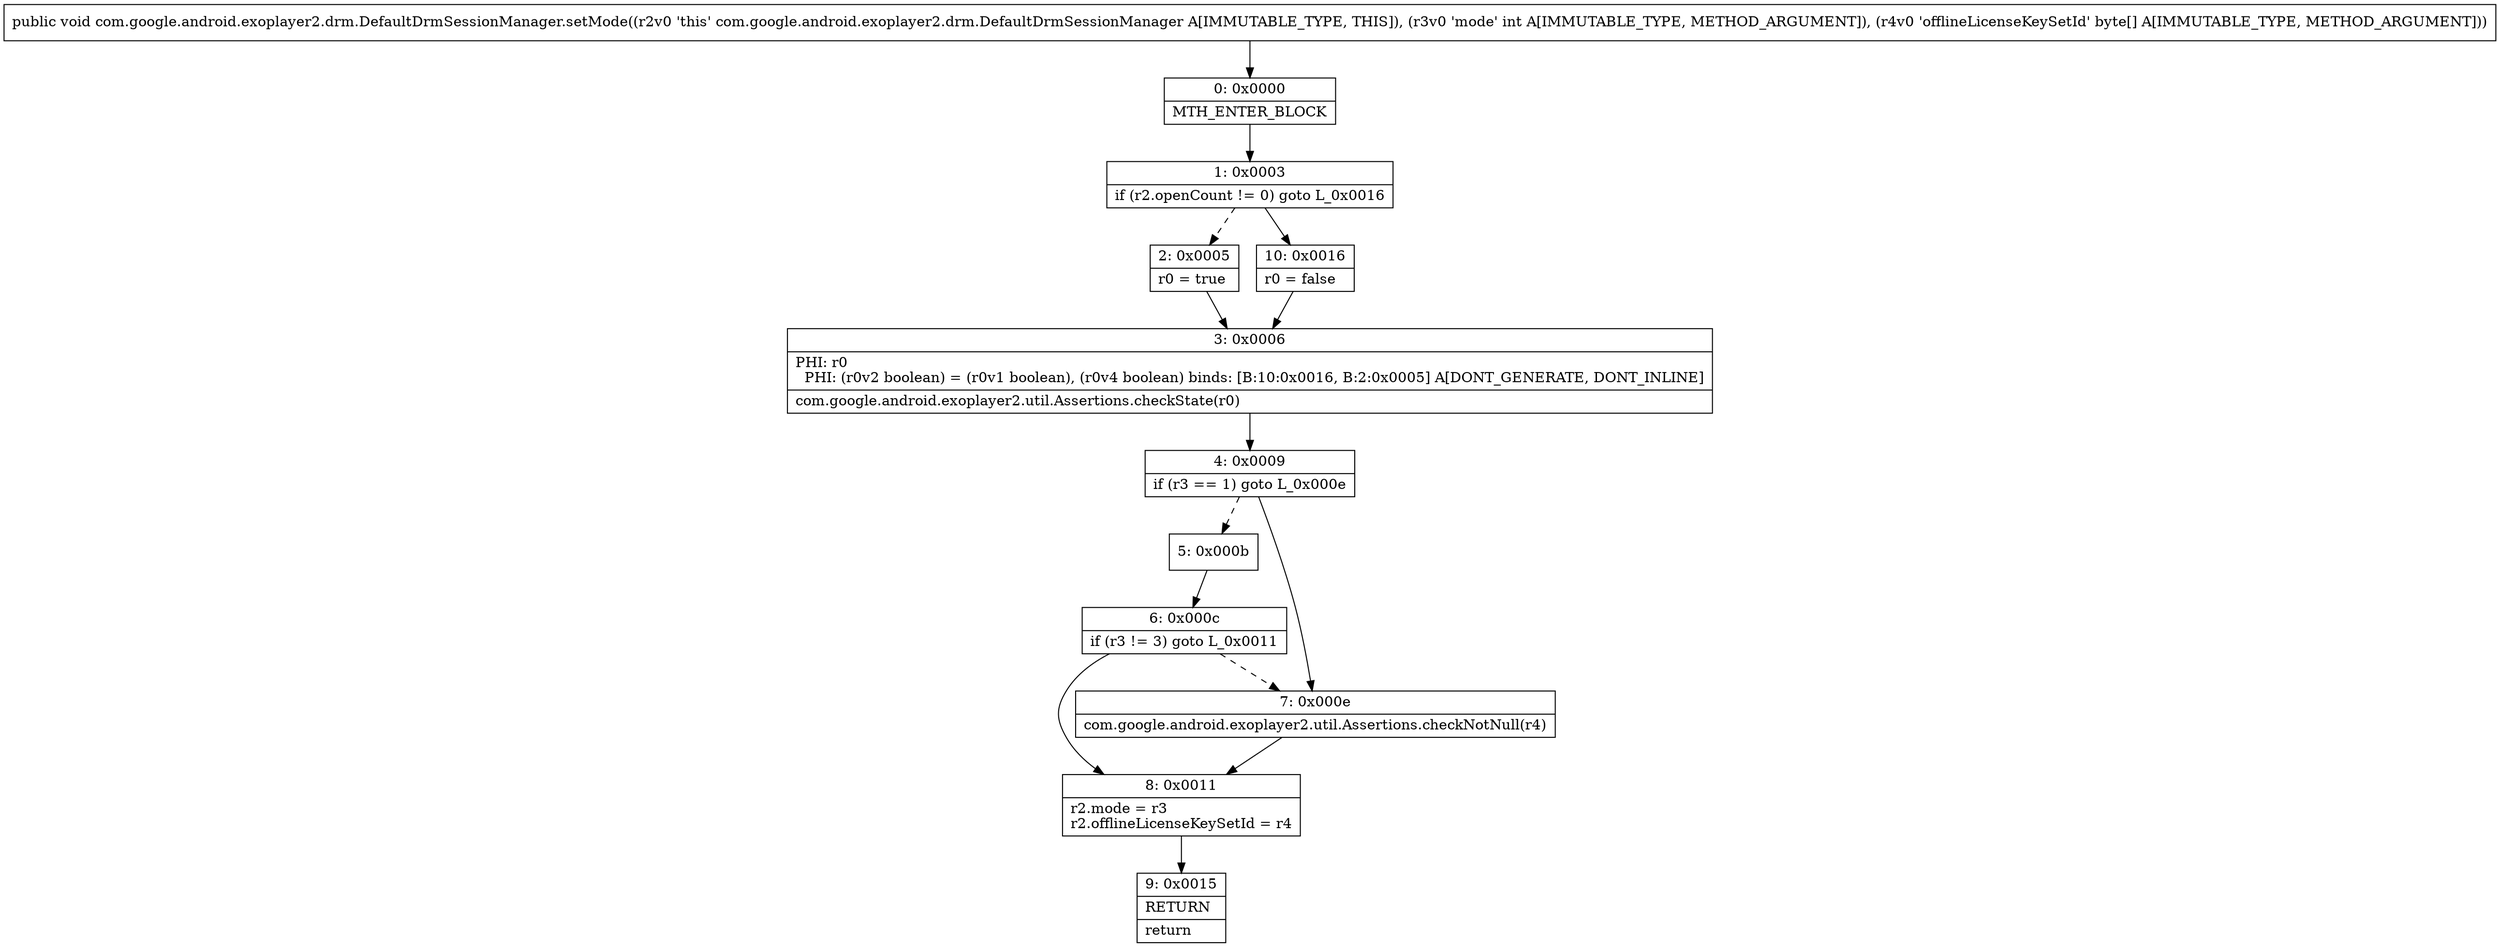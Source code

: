 digraph "CFG forcom.google.android.exoplayer2.drm.DefaultDrmSessionManager.setMode(I[B)V" {
Node_0 [shape=record,label="{0\:\ 0x0000|MTH_ENTER_BLOCK\l}"];
Node_1 [shape=record,label="{1\:\ 0x0003|if (r2.openCount != 0) goto L_0x0016\l}"];
Node_2 [shape=record,label="{2\:\ 0x0005|r0 = true\l}"];
Node_3 [shape=record,label="{3\:\ 0x0006|PHI: r0 \l  PHI: (r0v2 boolean) = (r0v1 boolean), (r0v4 boolean) binds: [B:10:0x0016, B:2:0x0005] A[DONT_GENERATE, DONT_INLINE]\l|com.google.android.exoplayer2.util.Assertions.checkState(r0)\l}"];
Node_4 [shape=record,label="{4\:\ 0x0009|if (r3 == 1) goto L_0x000e\l}"];
Node_5 [shape=record,label="{5\:\ 0x000b}"];
Node_6 [shape=record,label="{6\:\ 0x000c|if (r3 != 3) goto L_0x0011\l}"];
Node_7 [shape=record,label="{7\:\ 0x000e|com.google.android.exoplayer2.util.Assertions.checkNotNull(r4)\l}"];
Node_8 [shape=record,label="{8\:\ 0x0011|r2.mode = r3\lr2.offlineLicenseKeySetId = r4\l}"];
Node_9 [shape=record,label="{9\:\ 0x0015|RETURN\l|return\l}"];
Node_10 [shape=record,label="{10\:\ 0x0016|r0 = false\l}"];
MethodNode[shape=record,label="{public void com.google.android.exoplayer2.drm.DefaultDrmSessionManager.setMode((r2v0 'this' com.google.android.exoplayer2.drm.DefaultDrmSessionManager A[IMMUTABLE_TYPE, THIS]), (r3v0 'mode' int A[IMMUTABLE_TYPE, METHOD_ARGUMENT]), (r4v0 'offlineLicenseKeySetId' byte[] A[IMMUTABLE_TYPE, METHOD_ARGUMENT])) }"];
MethodNode -> Node_0;
Node_0 -> Node_1;
Node_1 -> Node_2[style=dashed];
Node_1 -> Node_10;
Node_2 -> Node_3;
Node_3 -> Node_4;
Node_4 -> Node_5[style=dashed];
Node_4 -> Node_7;
Node_5 -> Node_6;
Node_6 -> Node_7[style=dashed];
Node_6 -> Node_8;
Node_7 -> Node_8;
Node_8 -> Node_9;
Node_10 -> Node_3;
}

